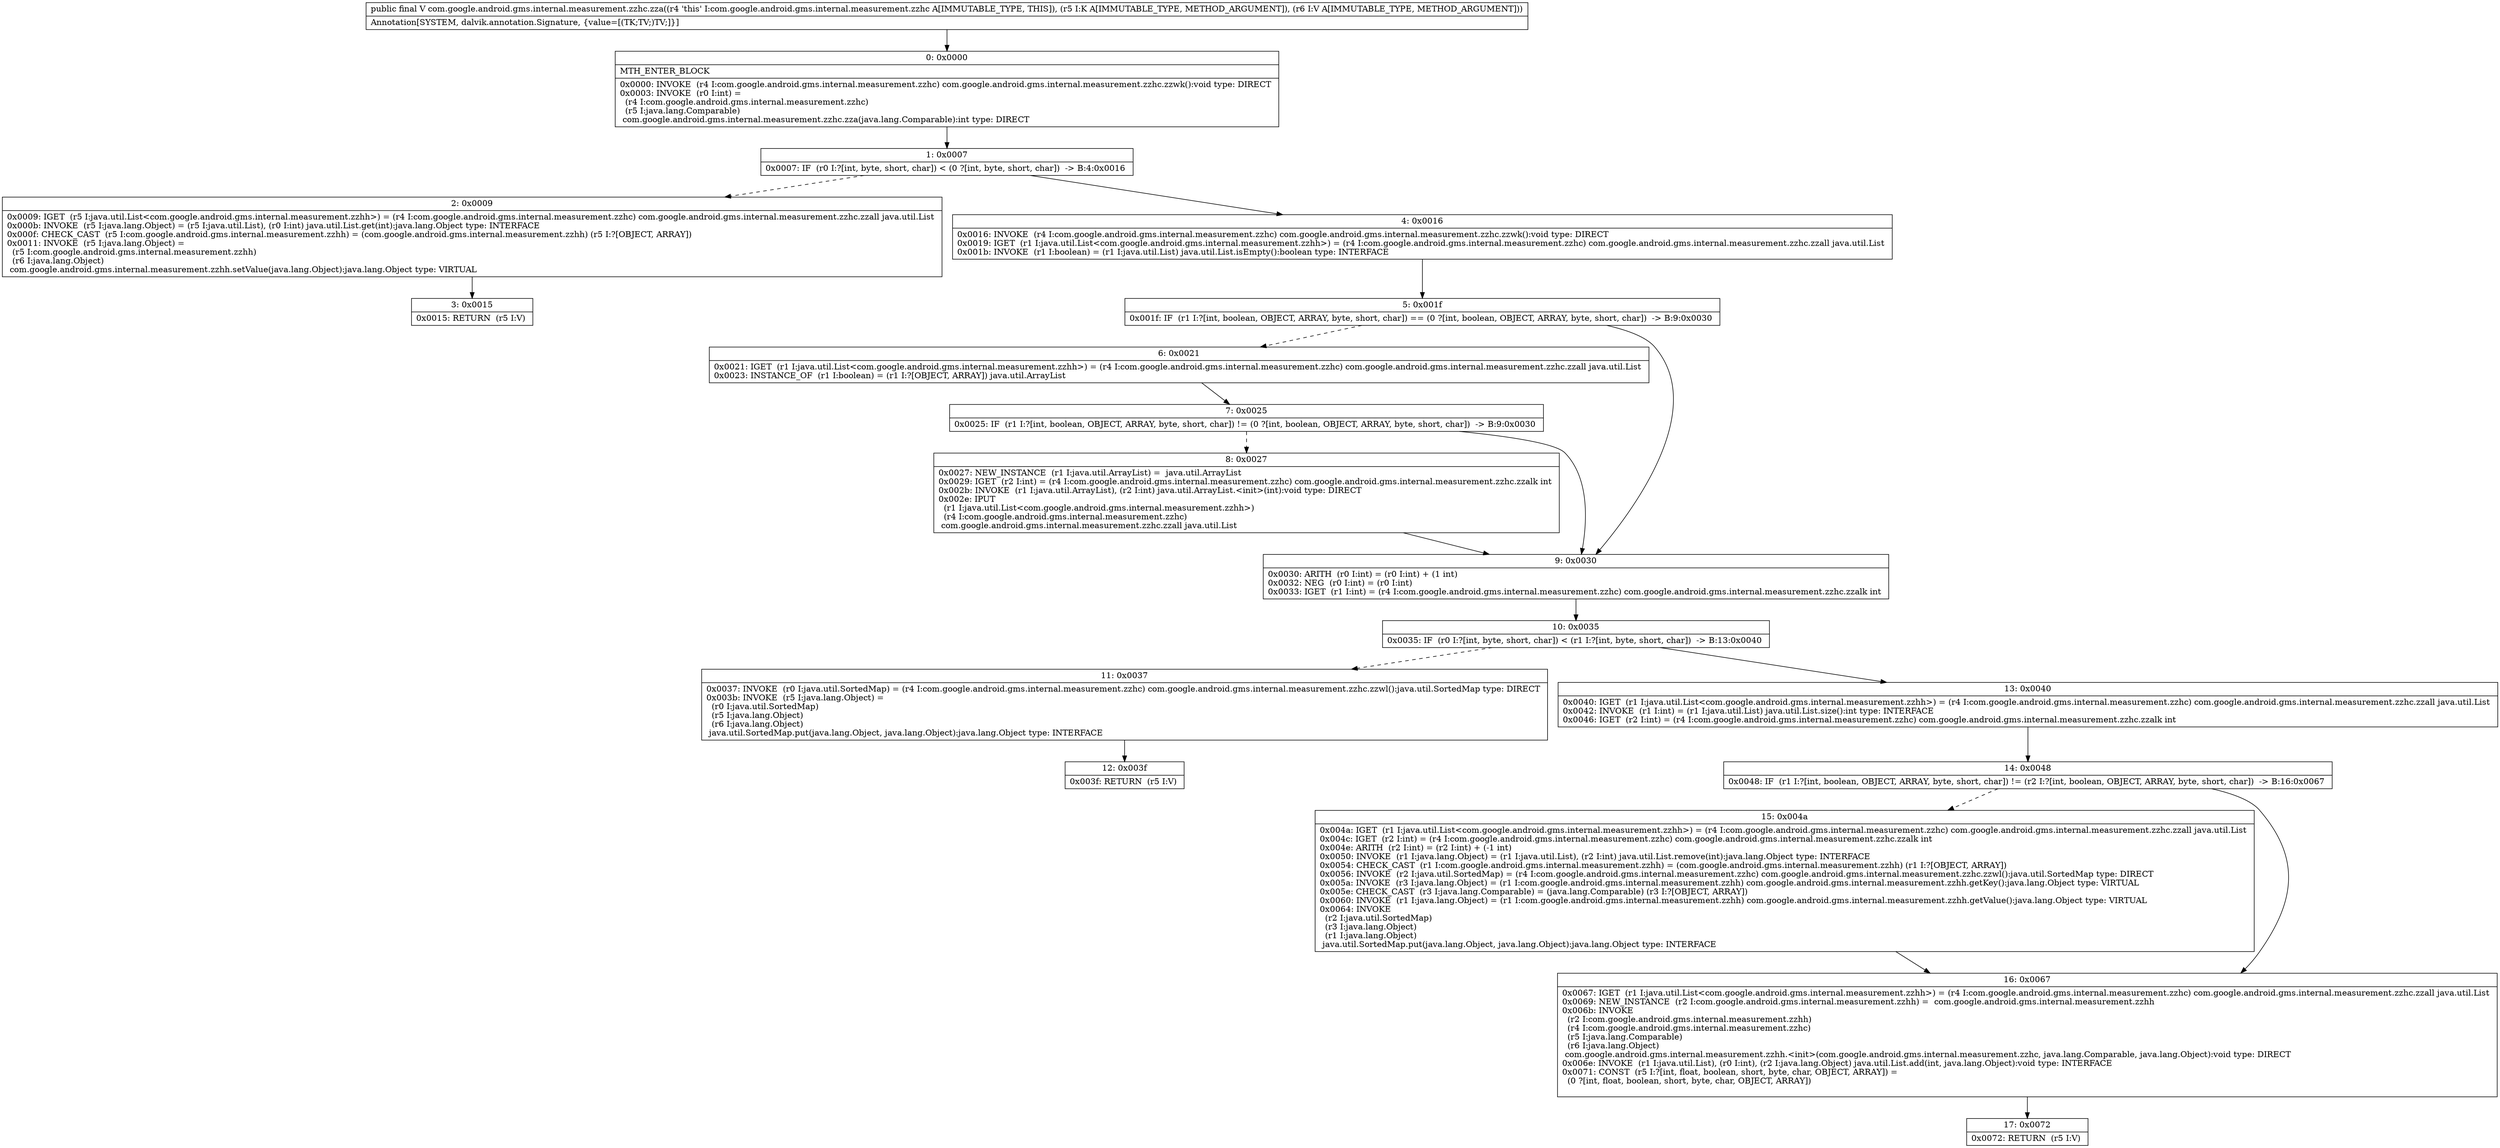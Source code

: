 digraph "CFG forcom.google.android.gms.internal.measurement.zzhc.zza(Ljava\/lang\/Comparable;Ljava\/lang\/Object;)Ljava\/lang\/Object;" {
Node_0 [shape=record,label="{0\:\ 0x0000|MTH_ENTER_BLOCK\l|0x0000: INVOKE  (r4 I:com.google.android.gms.internal.measurement.zzhc) com.google.android.gms.internal.measurement.zzhc.zzwk():void type: DIRECT \l0x0003: INVOKE  (r0 I:int) = \l  (r4 I:com.google.android.gms.internal.measurement.zzhc)\l  (r5 I:java.lang.Comparable)\l com.google.android.gms.internal.measurement.zzhc.zza(java.lang.Comparable):int type: DIRECT \l}"];
Node_1 [shape=record,label="{1\:\ 0x0007|0x0007: IF  (r0 I:?[int, byte, short, char]) \< (0 ?[int, byte, short, char])  \-\> B:4:0x0016 \l}"];
Node_2 [shape=record,label="{2\:\ 0x0009|0x0009: IGET  (r5 I:java.util.List\<com.google.android.gms.internal.measurement.zzhh\>) = (r4 I:com.google.android.gms.internal.measurement.zzhc) com.google.android.gms.internal.measurement.zzhc.zzall java.util.List \l0x000b: INVOKE  (r5 I:java.lang.Object) = (r5 I:java.util.List), (r0 I:int) java.util.List.get(int):java.lang.Object type: INTERFACE \l0x000f: CHECK_CAST  (r5 I:com.google.android.gms.internal.measurement.zzhh) = (com.google.android.gms.internal.measurement.zzhh) (r5 I:?[OBJECT, ARRAY]) \l0x0011: INVOKE  (r5 I:java.lang.Object) = \l  (r5 I:com.google.android.gms.internal.measurement.zzhh)\l  (r6 I:java.lang.Object)\l com.google.android.gms.internal.measurement.zzhh.setValue(java.lang.Object):java.lang.Object type: VIRTUAL \l}"];
Node_3 [shape=record,label="{3\:\ 0x0015|0x0015: RETURN  (r5 I:V) \l}"];
Node_4 [shape=record,label="{4\:\ 0x0016|0x0016: INVOKE  (r4 I:com.google.android.gms.internal.measurement.zzhc) com.google.android.gms.internal.measurement.zzhc.zzwk():void type: DIRECT \l0x0019: IGET  (r1 I:java.util.List\<com.google.android.gms.internal.measurement.zzhh\>) = (r4 I:com.google.android.gms.internal.measurement.zzhc) com.google.android.gms.internal.measurement.zzhc.zzall java.util.List \l0x001b: INVOKE  (r1 I:boolean) = (r1 I:java.util.List) java.util.List.isEmpty():boolean type: INTERFACE \l}"];
Node_5 [shape=record,label="{5\:\ 0x001f|0x001f: IF  (r1 I:?[int, boolean, OBJECT, ARRAY, byte, short, char]) == (0 ?[int, boolean, OBJECT, ARRAY, byte, short, char])  \-\> B:9:0x0030 \l}"];
Node_6 [shape=record,label="{6\:\ 0x0021|0x0021: IGET  (r1 I:java.util.List\<com.google.android.gms.internal.measurement.zzhh\>) = (r4 I:com.google.android.gms.internal.measurement.zzhc) com.google.android.gms.internal.measurement.zzhc.zzall java.util.List \l0x0023: INSTANCE_OF  (r1 I:boolean) = (r1 I:?[OBJECT, ARRAY]) java.util.ArrayList \l}"];
Node_7 [shape=record,label="{7\:\ 0x0025|0x0025: IF  (r1 I:?[int, boolean, OBJECT, ARRAY, byte, short, char]) != (0 ?[int, boolean, OBJECT, ARRAY, byte, short, char])  \-\> B:9:0x0030 \l}"];
Node_8 [shape=record,label="{8\:\ 0x0027|0x0027: NEW_INSTANCE  (r1 I:java.util.ArrayList) =  java.util.ArrayList \l0x0029: IGET  (r2 I:int) = (r4 I:com.google.android.gms.internal.measurement.zzhc) com.google.android.gms.internal.measurement.zzhc.zzalk int \l0x002b: INVOKE  (r1 I:java.util.ArrayList), (r2 I:int) java.util.ArrayList.\<init\>(int):void type: DIRECT \l0x002e: IPUT  \l  (r1 I:java.util.List\<com.google.android.gms.internal.measurement.zzhh\>)\l  (r4 I:com.google.android.gms.internal.measurement.zzhc)\l com.google.android.gms.internal.measurement.zzhc.zzall java.util.List \l}"];
Node_9 [shape=record,label="{9\:\ 0x0030|0x0030: ARITH  (r0 I:int) = (r0 I:int) + (1 int) \l0x0032: NEG  (r0 I:int) = (r0 I:int) \l0x0033: IGET  (r1 I:int) = (r4 I:com.google.android.gms.internal.measurement.zzhc) com.google.android.gms.internal.measurement.zzhc.zzalk int \l}"];
Node_10 [shape=record,label="{10\:\ 0x0035|0x0035: IF  (r0 I:?[int, byte, short, char]) \< (r1 I:?[int, byte, short, char])  \-\> B:13:0x0040 \l}"];
Node_11 [shape=record,label="{11\:\ 0x0037|0x0037: INVOKE  (r0 I:java.util.SortedMap) = (r4 I:com.google.android.gms.internal.measurement.zzhc) com.google.android.gms.internal.measurement.zzhc.zzwl():java.util.SortedMap type: DIRECT \l0x003b: INVOKE  (r5 I:java.lang.Object) = \l  (r0 I:java.util.SortedMap)\l  (r5 I:java.lang.Object)\l  (r6 I:java.lang.Object)\l java.util.SortedMap.put(java.lang.Object, java.lang.Object):java.lang.Object type: INTERFACE \l}"];
Node_12 [shape=record,label="{12\:\ 0x003f|0x003f: RETURN  (r5 I:V) \l}"];
Node_13 [shape=record,label="{13\:\ 0x0040|0x0040: IGET  (r1 I:java.util.List\<com.google.android.gms.internal.measurement.zzhh\>) = (r4 I:com.google.android.gms.internal.measurement.zzhc) com.google.android.gms.internal.measurement.zzhc.zzall java.util.List \l0x0042: INVOKE  (r1 I:int) = (r1 I:java.util.List) java.util.List.size():int type: INTERFACE \l0x0046: IGET  (r2 I:int) = (r4 I:com.google.android.gms.internal.measurement.zzhc) com.google.android.gms.internal.measurement.zzhc.zzalk int \l}"];
Node_14 [shape=record,label="{14\:\ 0x0048|0x0048: IF  (r1 I:?[int, boolean, OBJECT, ARRAY, byte, short, char]) != (r2 I:?[int, boolean, OBJECT, ARRAY, byte, short, char])  \-\> B:16:0x0067 \l}"];
Node_15 [shape=record,label="{15\:\ 0x004a|0x004a: IGET  (r1 I:java.util.List\<com.google.android.gms.internal.measurement.zzhh\>) = (r4 I:com.google.android.gms.internal.measurement.zzhc) com.google.android.gms.internal.measurement.zzhc.zzall java.util.List \l0x004c: IGET  (r2 I:int) = (r4 I:com.google.android.gms.internal.measurement.zzhc) com.google.android.gms.internal.measurement.zzhc.zzalk int \l0x004e: ARITH  (r2 I:int) = (r2 I:int) + (\-1 int) \l0x0050: INVOKE  (r1 I:java.lang.Object) = (r1 I:java.util.List), (r2 I:int) java.util.List.remove(int):java.lang.Object type: INTERFACE \l0x0054: CHECK_CAST  (r1 I:com.google.android.gms.internal.measurement.zzhh) = (com.google.android.gms.internal.measurement.zzhh) (r1 I:?[OBJECT, ARRAY]) \l0x0056: INVOKE  (r2 I:java.util.SortedMap) = (r4 I:com.google.android.gms.internal.measurement.zzhc) com.google.android.gms.internal.measurement.zzhc.zzwl():java.util.SortedMap type: DIRECT \l0x005a: INVOKE  (r3 I:java.lang.Object) = (r1 I:com.google.android.gms.internal.measurement.zzhh) com.google.android.gms.internal.measurement.zzhh.getKey():java.lang.Object type: VIRTUAL \l0x005e: CHECK_CAST  (r3 I:java.lang.Comparable) = (java.lang.Comparable) (r3 I:?[OBJECT, ARRAY]) \l0x0060: INVOKE  (r1 I:java.lang.Object) = (r1 I:com.google.android.gms.internal.measurement.zzhh) com.google.android.gms.internal.measurement.zzhh.getValue():java.lang.Object type: VIRTUAL \l0x0064: INVOKE  \l  (r2 I:java.util.SortedMap)\l  (r3 I:java.lang.Object)\l  (r1 I:java.lang.Object)\l java.util.SortedMap.put(java.lang.Object, java.lang.Object):java.lang.Object type: INTERFACE \l}"];
Node_16 [shape=record,label="{16\:\ 0x0067|0x0067: IGET  (r1 I:java.util.List\<com.google.android.gms.internal.measurement.zzhh\>) = (r4 I:com.google.android.gms.internal.measurement.zzhc) com.google.android.gms.internal.measurement.zzhc.zzall java.util.List \l0x0069: NEW_INSTANCE  (r2 I:com.google.android.gms.internal.measurement.zzhh) =  com.google.android.gms.internal.measurement.zzhh \l0x006b: INVOKE  \l  (r2 I:com.google.android.gms.internal.measurement.zzhh)\l  (r4 I:com.google.android.gms.internal.measurement.zzhc)\l  (r5 I:java.lang.Comparable)\l  (r6 I:java.lang.Object)\l com.google.android.gms.internal.measurement.zzhh.\<init\>(com.google.android.gms.internal.measurement.zzhc, java.lang.Comparable, java.lang.Object):void type: DIRECT \l0x006e: INVOKE  (r1 I:java.util.List), (r0 I:int), (r2 I:java.lang.Object) java.util.List.add(int, java.lang.Object):void type: INTERFACE \l0x0071: CONST  (r5 I:?[int, float, boolean, short, byte, char, OBJECT, ARRAY]) = \l  (0 ?[int, float, boolean, short, byte, char, OBJECT, ARRAY])\l \l}"];
Node_17 [shape=record,label="{17\:\ 0x0072|0x0072: RETURN  (r5 I:V) \l}"];
MethodNode[shape=record,label="{public final V com.google.android.gms.internal.measurement.zzhc.zza((r4 'this' I:com.google.android.gms.internal.measurement.zzhc A[IMMUTABLE_TYPE, THIS]), (r5 I:K A[IMMUTABLE_TYPE, METHOD_ARGUMENT]), (r6 I:V A[IMMUTABLE_TYPE, METHOD_ARGUMENT]))  | Annotation[SYSTEM, dalvik.annotation.Signature, \{value=[(TK;TV;)TV;]\}]\l}"];
MethodNode -> Node_0;
Node_0 -> Node_1;
Node_1 -> Node_2[style=dashed];
Node_1 -> Node_4;
Node_2 -> Node_3;
Node_4 -> Node_5;
Node_5 -> Node_6[style=dashed];
Node_5 -> Node_9;
Node_6 -> Node_7;
Node_7 -> Node_8[style=dashed];
Node_7 -> Node_9;
Node_8 -> Node_9;
Node_9 -> Node_10;
Node_10 -> Node_11[style=dashed];
Node_10 -> Node_13;
Node_11 -> Node_12;
Node_13 -> Node_14;
Node_14 -> Node_15[style=dashed];
Node_14 -> Node_16;
Node_15 -> Node_16;
Node_16 -> Node_17;
}


